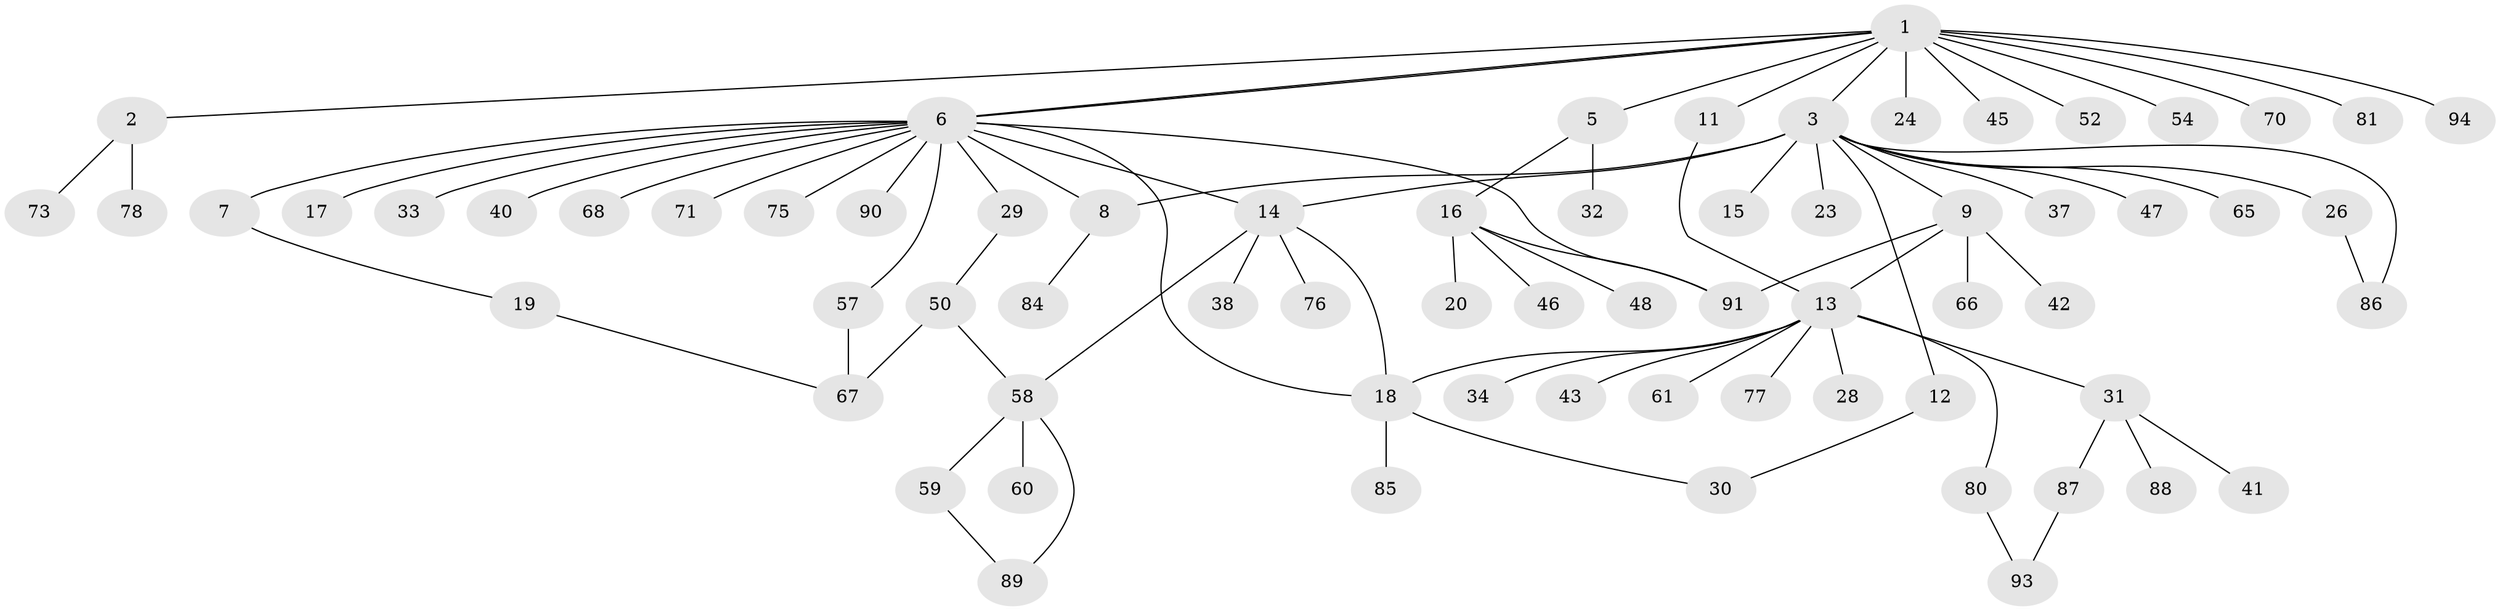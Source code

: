 // Generated by graph-tools (version 1.1) at 2025/51/02/27/25 19:51:59]
// undirected, 69 vertices, 83 edges
graph export_dot {
graph [start="1"]
  node [color=gray90,style=filled];
  1 [super="+44"];
  2 [super="+49"];
  3 [super="+4"];
  5 [super="+22"];
  6 [super="+21"];
  7 [super="+10"];
  8 [super="+56"];
  9 [super="+62"];
  11 [super="+25"];
  12 [super="+72"];
  13 [super="+27"];
  14 [super="+92"];
  15;
  16 [super="+36"];
  17 [super="+51"];
  18 [super="+35"];
  19 [super="+82"];
  20 [super="+83"];
  23;
  24;
  26 [super="+69"];
  28;
  29;
  30;
  31 [super="+39"];
  32;
  33;
  34;
  37;
  38;
  40 [super="+74"];
  41;
  42;
  43 [super="+53"];
  45;
  46;
  47 [super="+55"];
  48;
  50 [super="+79"];
  52;
  54;
  57;
  58 [super="+64"];
  59 [super="+63"];
  60;
  61;
  65;
  66;
  67;
  68;
  70;
  71;
  73;
  75;
  76;
  77;
  78;
  80;
  81;
  84;
  85;
  86;
  87;
  88;
  89;
  90;
  91;
  93;
  94;
  1 -- 2;
  1 -- 3;
  1 -- 5;
  1 -- 6;
  1 -- 6;
  1 -- 11;
  1 -- 24;
  1 -- 45;
  1 -- 52;
  1 -- 54;
  1 -- 70;
  1 -- 81;
  1 -- 94;
  2 -- 73;
  2 -- 78;
  3 -- 9;
  3 -- 15;
  3 -- 26;
  3 -- 37;
  3 -- 47;
  3 -- 65;
  3 -- 8;
  3 -- 86;
  3 -- 23;
  3 -- 12;
  3 -- 14;
  5 -- 16;
  5 -- 32;
  6 -- 7;
  6 -- 8;
  6 -- 14;
  6 -- 17;
  6 -- 29 [weight=2];
  6 -- 33;
  6 -- 40;
  6 -- 57;
  6 -- 68;
  6 -- 71;
  6 -- 75;
  6 -- 90;
  6 -- 91;
  6 -- 18;
  7 -- 19;
  8 -- 84;
  9 -- 13;
  9 -- 42;
  9 -- 66;
  9 -- 91;
  11 -- 13;
  12 -- 30;
  13 -- 18;
  13 -- 28;
  13 -- 31;
  13 -- 34;
  13 -- 43;
  13 -- 61;
  13 -- 77;
  13 -- 80;
  14 -- 18;
  14 -- 38;
  14 -- 58;
  14 -- 76;
  16 -- 20;
  16 -- 48;
  16 -- 91;
  16 -- 46;
  18 -- 30;
  18 -- 85;
  19 -- 67;
  26 -- 86;
  29 -- 50;
  31 -- 41;
  31 -- 87;
  31 -- 88;
  50 -- 67;
  50 -- 58;
  57 -- 67;
  58 -- 59;
  58 -- 60;
  58 -- 89;
  59 -- 89;
  80 -- 93;
  87 -- 93;
}
